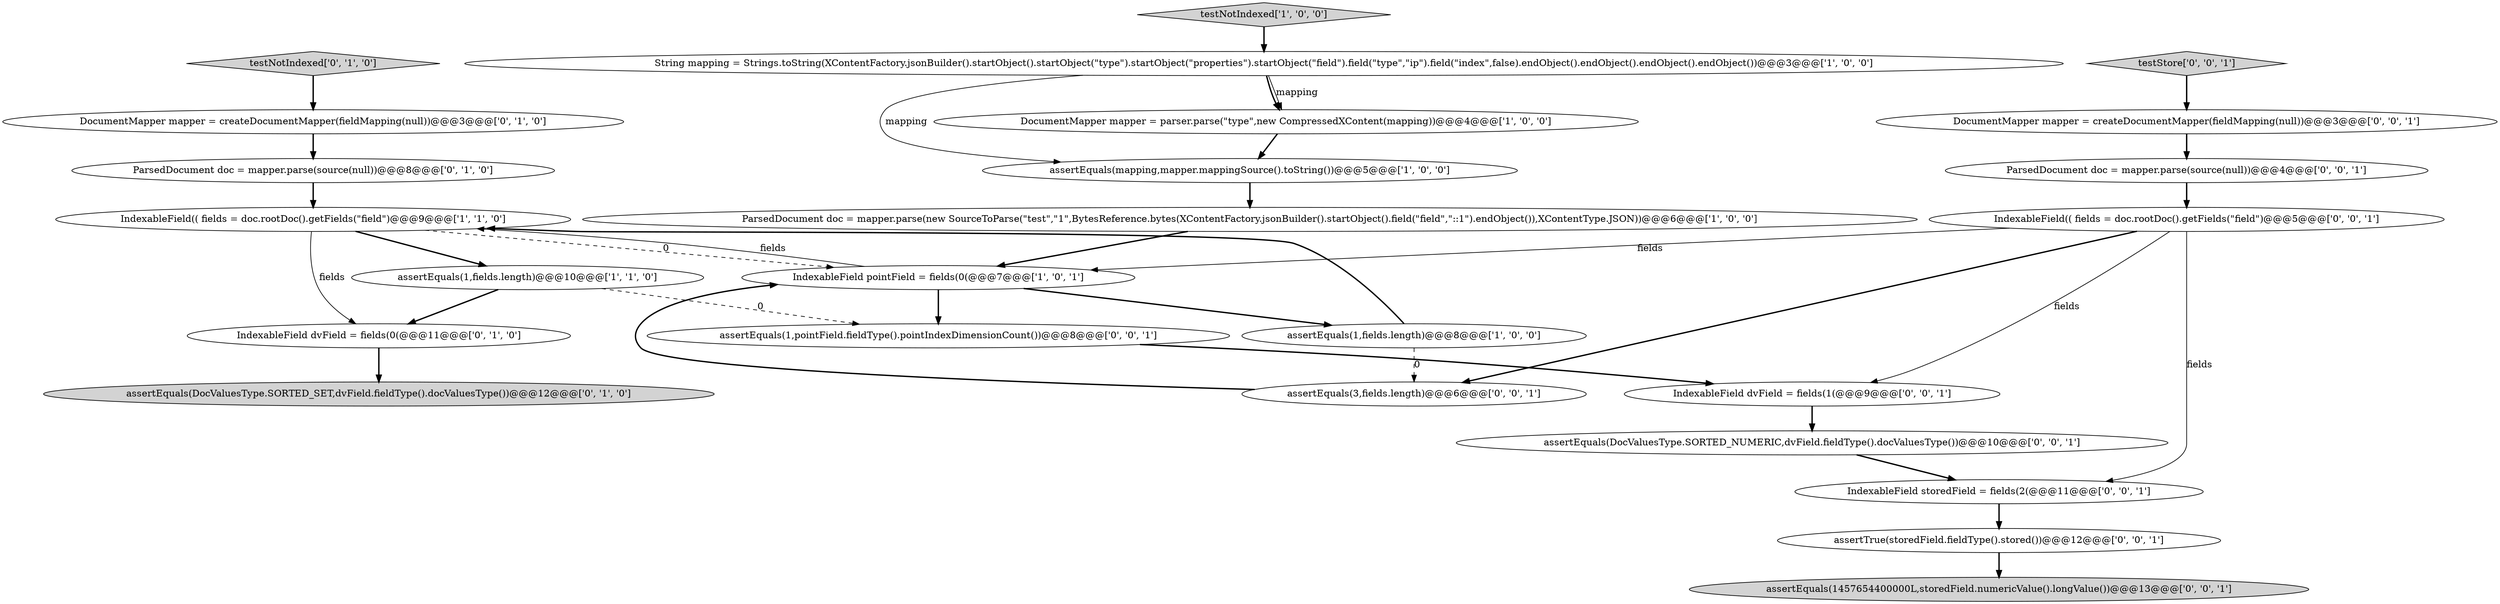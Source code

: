 digraph {
24 [style = filled, label = "assertEquals(1457654400000L,storedField.numericValue().longValue())@@@13@@@['0', '0', '1']", fillcolor = lightgray, shape = ellipse image = "AAA0AAABBB3BBB"];
5 [style = filled, label = "DocumentMapper mapper = parser.parse(\"type\",new CompressedXContent(mapping))@@@4@@@['1', '0', '0']", fillcolor = white, shape = ellipse image = "AAA0AAABBB1BBB"];
17 [style = filled, label = "assertTrue(storedField.fieldType().stored())@@@12@@@['0', '0', '1']", fillcolor = white, shape = ellipse image = "AAA0AAABBB3BBB"];
7 [style = filled, label = "assertEquals(1,fields.length)@@@10@@@['1', '1', '0']", fillcolor = white, shape = ellipse image = "AAA0AAABBB1BBB"];
14 [style = filled, label = "assertEquals(3,fields.length)@@@6@@@['0', '0', '1']", fillcolor = white, shape = ellipse image = "AAA0AAABBB3BBB"];
15 [style = filled, label = "assertEquals(DocValuesType.SORTED_NUMERIC,dvField.fieldType().docValuesType())@@@10@@@['0', '0', '1']", fillcolor = white, shape = ellipse image = "AAA0AAABBB3BBB"];
4 [style = filled, label = "assertEquals(1,fields.length)@@@8@@@['1', '0', '0']", fillcolor = white, shape = ellipse image = "AAA0AAABBB1BBB"];
10 [style = filled, label = "DocumentMapper mapper = createDocumentMapper(fieldMapping(null))@@@3@@@['0', '1', '0']", fillcolor = white, shape = ellipse image = "AAA0AAABBB2BBB"];
23 [style = filled, label = "IndexableField storedField = fields(2(@@@11@@@['0', '0', '1']", fillcolor = white, shape = ellipse image = "AAA0AAABBB3BBB"];
3 [style = filled, label = "IndexableField pointField = fields(0(@@@7@@@['1', '0', '1']", fillcolor = white, shape = ellipse image = "AAA0AAABBB1BBB"];
19 [style = filled, label = "IndexableField dvField = fields(1(@@@9@@@['0', '0', '1']", fillcolor = white, shape = ellipse image = "AAA0AAABBB3BBB"];
9 [style = filled, label = "assertEquals(DocValuesType.SORTED_SET,dvField.fieldType().docValuesType())@@@12@@@['0', '1', '0']", fillcolor = lightgray, shape = ellipse image = "AAA0AAABBB2BBB"];
8 [style = filled, label = "testNotIndexed['1', '0', '0']", fillcolor = lightgray, shape = diamond image = "AAA0AAABBB1BBB"];
1 [style = filled, label = "assertEquals(mapping,mapper.mappingSource().toString())@@@5@@@['1', '0', '0']", fillcolor = white, shape = ellipse image = "AAA0AAABBB1BBB"];
16 [style = filled, label = "assertEquals(1,pointField.fieldType().pointIndexDimensionCount())@@@8@@@['0', '0', '1']", fillcolor = white, shape = ellipse image = "AAA0AAABBB3BBB"];
12 [style = filled, label = "testNotIndexed['0', '1', '0']", fillcolor = lightgray, shape = diamond image = "AAA0AAABBB2BBB"];
11 [style = filled, label = "IndexableField dvField = fields(0(@@@11@@@['0', '1', '0']", fillcolor = white, shape = ellipse image = "AAA0AAABBB2BBB"];
2 [style = filled, label = "ParsedDocument doc = mapper.parse(new SourceToParse(\"test\",\"1\",BytesReference.bytes(XContentFactory.jsonBuilder().startObject().field(\"field\",\"::1\").endObject()),XContentType.JSON))@@@6@@@['1', '0', '0']", fillcolor = white, shape = ellipse image = "AAA0AAABBB1BBB"];
18 [style = filled, label = "testStore['0', '0', '1']", fillcolor = lightgray, shape = diamond image = "AAA0AAABBB3BBB"];
0 [style = filled, label = "IndexableField(( fields = doc.rootDoc().getFields(\"field\")@@@9@@@['1', '1', '0']", fillcolor = white, shape = ellipse image = "AAA0AAABBB1BBB"];
13 [style = filled, label = "ParsedDocument doc = mapper.parse(source(null))@@@8@@@['0', '1', '0']", fillcolor = white, shape = ellipse image = "AAA1AAABBB2BBB"];
22 [style = filled, label = "IndexableField(( fields = doc.rootDoc().getFields(\"field\")@@@5@@@['0', '0', '1']", fillcolor = white, shape = ellipse image = "AAA0AAABBB3BBB"];
20 [style = filled, label = "ParsedDocument doc = mapper.parse(source(null))@@@4@@@['0', '0', '1']", fillcolor = white, shape = ellipse image = "AAA0AAABBB3BBB"];
21 [style = filled, label = "DocumentMapper mapper = createDocumentMapper(fieldMapping(null))@@@3@@@['0', '0', '1']", fillcolor = white, shape = ellipse image = "AAA0AAABBB3BBB"];
6 [style = filled, label = "String mapping = Strings.toString(XContentFactory.jsonBuilder().startObject().startObject(\"type\").startObject(\"properties\").startObject(\"field\").field(\"type\",\"ip\").field(\"index\",false).endObject().endObject().endObject().endObject())@@@3@@@['1', '0', '0']", fillcolor = white, shape = ellipse image = "AAA0AAABBB1BBB"];
0->11 [style = solid, label="fields"];
4->14 [style = dashed, label="0"];
14->3 [style = bold, label=""];
6->5 [style = solid, label="mapping"];
13->0 [style = bold, label=""];
0->7 [style = bold, label=""];
5->1 [style = bold, label=""];
16->19 [style = bold, label=""];
15->23 [style = bold, label=""];
22->3 [style = solid, label="fields"];
20->22 [style = bold, label=""];
19->15 [style = bold, label=""];
11->9 [style = bold, label=""];
0->3 [style = dashed, label="0"];
8->6 [style = bold, label=""];
7->11 [style = bold, label=""];
22->23 [style = solid, label="fields"];
2->3 [style = bold, label=""];
6->1 [style = solid, label="mapping"];
22->19 [style = solid, label="fields"];
12->10 [style = bold, label=""];
21->20 [style = bold, label=""];
10->13 [style = bold, label=""];
22->14 [style = bold, label=""];
17->24 [style = bold, label=""];
6->5 [style = bold, label=""];
18->21 [style = bold, label=""];
7->16 [style = dashed, label="0"];
3->16 [style = bold, label=""];
23->17 [style = bold, label=""];
3->0 [style = solid, label="fields"];
1->2 [style = bold, label=""];
3->4 [style = bold, label=""];
4->0 [style = bold, label=""];
}
